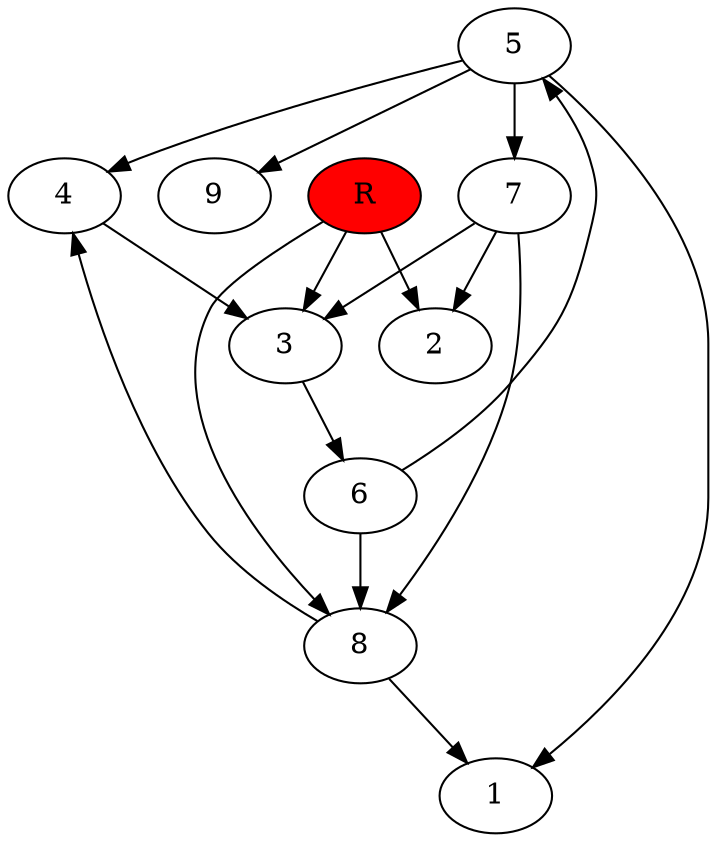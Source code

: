 digraph prb35369 {
	1
	2
	3
	4
	5
	6
	7
	8
	R [fillcolor="#ff0000" style=filled]
	3 -> 6
	4 -> 3
	5 -> 1
	5 -> 4
	5 -> 7
	5 -> 9
	6 -> 5
	6 -> 8
	7 -> 2
	7 -> 3
	7 -> 8
	8 -> 1
	8 -> 4
	R -> 2
	R -> 3
	R -> 8
}
